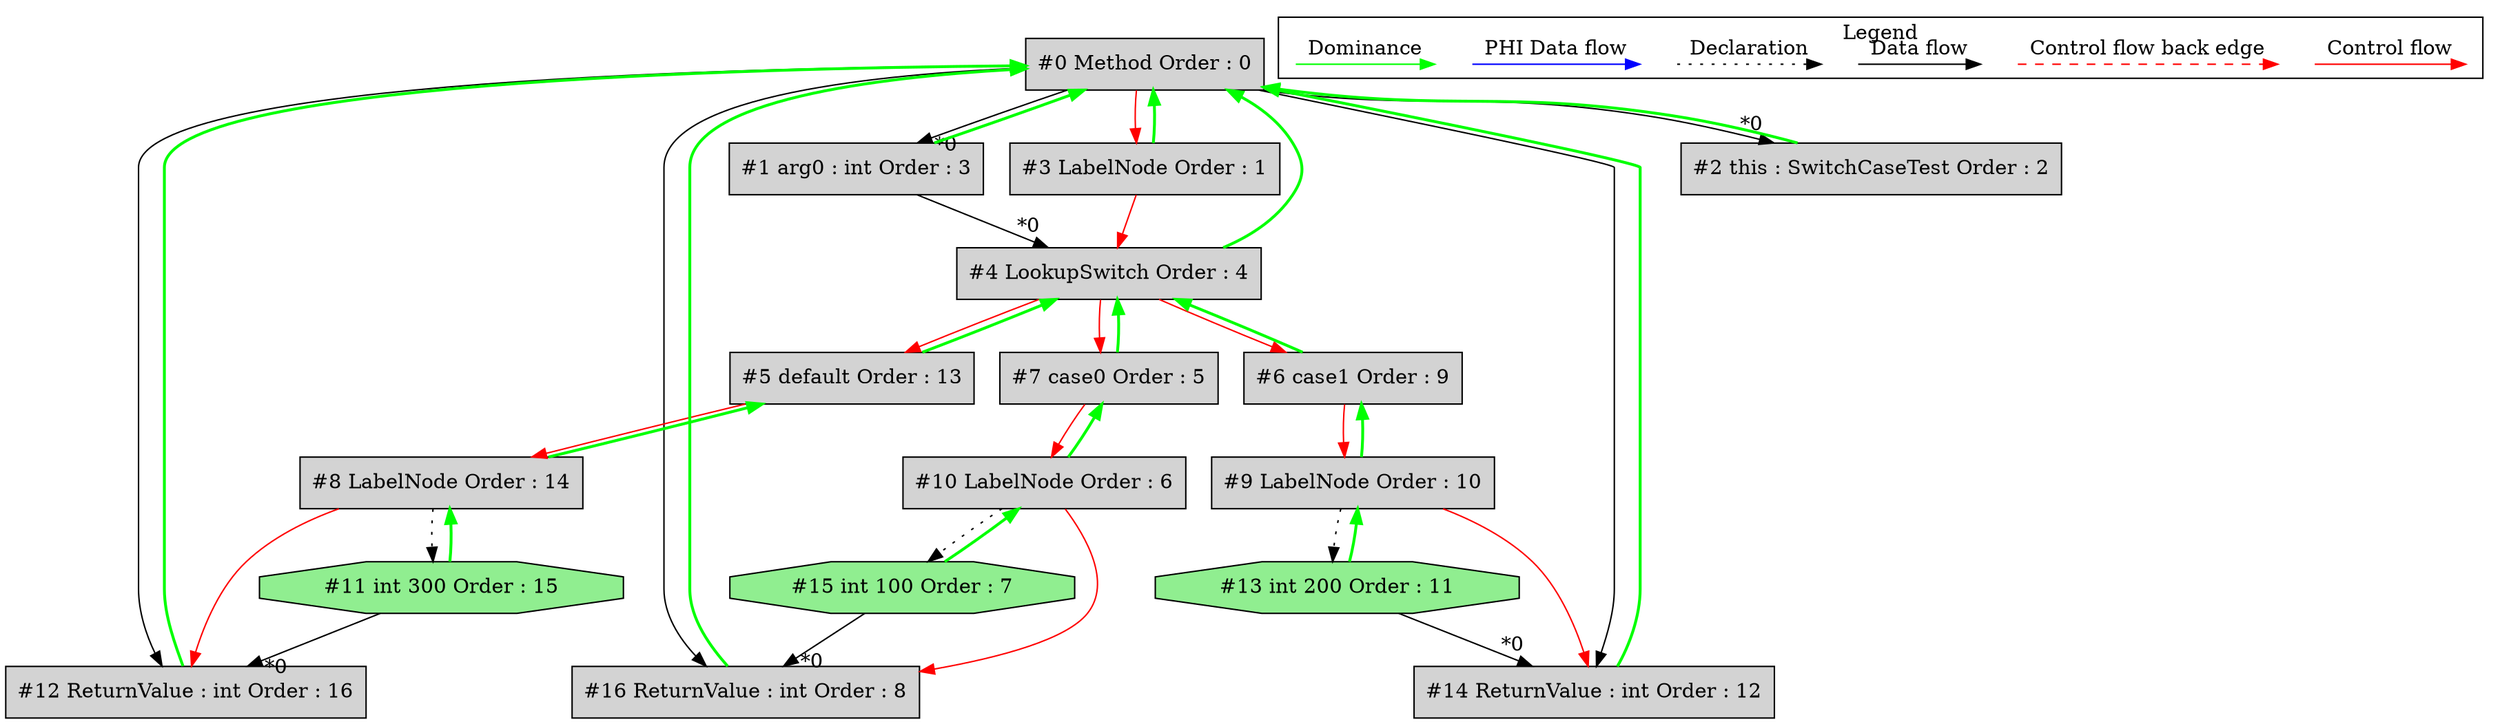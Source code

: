digraph debugoutput {
 ordering="in";
 node0[label="#0 Method Order : 0",shape=box, fillcolor=lightgrey, style=filled];
 node1[label="#1 arg0 : int Order : 3",shape=box, fillcolor=lightgrey, style=filled];
 node1 -> node0[dir="forward" color="green" penwidth="2"];
 node0 -> node1[headlabel="*0", labeldistance=2];
 node2[label="#2 this : SwitchCaseTest Order : 2",shape=box, fillcolor=lightgrey, style=filled];
 node2 -> node0[dir="forward" color="green" penwidth="2"];
 node0 -> node2[headlabel="*0", labeldistance=2];
 node3[label="#3 LabelNode Order : 1",shape=box, fillcolor=lightgrey, style=filled];
 node3 -> node0[dir="forward" color="green" penwidth="2"];
 node0 -> node3[labeldistance=2, color=red, fontcolor=red];
 node4[label="#4 LookupSwitch Order : 4",shape=box, fillcolor=lightgrey, style=filled];
 node4 -> node0[dir="forward" color="green" penwidth="2"];
 node1 -> node4[headlabel="*0", labeldistance=2];
 node3 -> node4[labeldistance=2, color=red, fontcolor=red];
 node5[label="#5 default Order : 13",shape=box, fillcolor=lightgrey, style=filled];
 node5 -> node4[dir="forward" color="green" penwidth="2"];
 node4 -> node5[labeldistance=2, color=red, fontcolor=red];
 node6[label="#6 case1 Order : 9",shape=box, fillcolor=lightgrey, style=filled];
 node6 -> node4[dir="forward" color="green" penwidth="2"];
 node4 -> node6[labeldistance=2, color=red, fontcolor=red];
 node7[label="#7 case0 Order : 5",shape=box, fillcolor=lightgrey, style=filled];
 node7 -> node4[dir="forward" color="green" penwidth="2"];
 node4 -> node7[labeldistance=2, color=red, fontcolor=red];
 node8[label="#8 LabelNode Order : 14",shape=box, fillcolor=lightgrey, style=filled];
 node8 -> node5[dir="forward" color="green" penwidth="2"];
 node5 -> node8[labeldistance=2, color=red, fontcolor=red];
 node9[label="#9 LabelNode Order : 10",shape=box, fillcolor=lightgrey, style=filled];
 node9 -> node6[dir="forward" color="green" penwidth="2"];
 node6 -> node9[labeldistance=2, color=red, fontcolor=red];
 node10[label="#10 LabelNode Order : 6",shape=box, fillcolor=lightgrey, style=filled];
 node10 -> node7[dir="forward" color="green" penwidth="2"];
 node7 -> node10[labeldistance=2, color=red, fontcolor=red];
 node11[label="#11 int 300 Order : 15",shape=octagon, fillcolor=lightgreen, style=filled];
 node11 -> node8[dir="forward" color="green" penwidth="2"];
 node8 -> node11[style=dotted];
 node12[label="#12 ReturnValue : int Order : 16",shape=box, fillcolor=lightgrey, style=filled];
 node12 -> node0[dir="forward" color="green" penwidth="2"];
 node11 -> node12[headlabel="*0", labeldistance=2];
 node8 -> node12[labeldistance=2, color=red, fontcolor=red];
 node0 -> node12;
 node13[label="#13 int 200 Order : 11",shape=octagon, fillcolor=lightgreen, style=filled];
 node13 -> node9[dir="forward" color="green" penwidth="2"];
 node9 -> node13[style=dotted];
 node14[label="#14 ReturnValue : int Order : 12",shape=box, fillcolor=lightgrey, style=filled];
 node14 -> node0[dir="forward" color="green" penwidth="2"];
 node13 -> node14[headlabel="*0", labeldistance=2];
 node9 -> node14[labeldistance=2, color=red, fontcolor=red];
 node0 -> node14;
 node15[label="#15 int 100 Order : 7",shape=octagon, fillcolor=lightgreen, style=filled];
 node15 -> node10[dir="forward" color="green" penwidth="2"];
 node10 -> node15[style=dotted];
 node16[label="#16 ReturnValue : int Order : 8",shape=box, fillcolor=lightgrey, style=filled];
 node16 -> node0[dir="forward" color="green" penwidth="2"];
 node15 -> node16[headlabel="*0", labeldistance=2];
 node10 -> node16[labeldistance=2, color=red, fontcolor=red];
 node0 -> node16;
 subgraph cluster_000 {
  label = "Legend";
  node [shape=point]
  {
   rank=same;
   c0 [style = invis];
   c1 [style = invis];
   c2 [style = invis];
   c3 [style = invis];
   d0 [style = invis];
   d1 [style = invis];
   d2 [style = invis];
   d3 [style = invis];
   d4 [style = invis];
   d5 [style = invis];
   d6 [style = invis];
   d7 [style = invis];
  }
  c0 -> c1 [label="Control flow", style=solid, color=red]
  c2 -> c3 [label="Control flow back edge", style=dashed, color=red]
  d0 -> d1 [label="Data flow"]
  d2 -> d3 [label="Declaration", style=dotted]
  d4 -> d5 [label="PHI Data flow", color=blue]
  d6 -> d7 [label="Dominance", color=green]
 }

}
